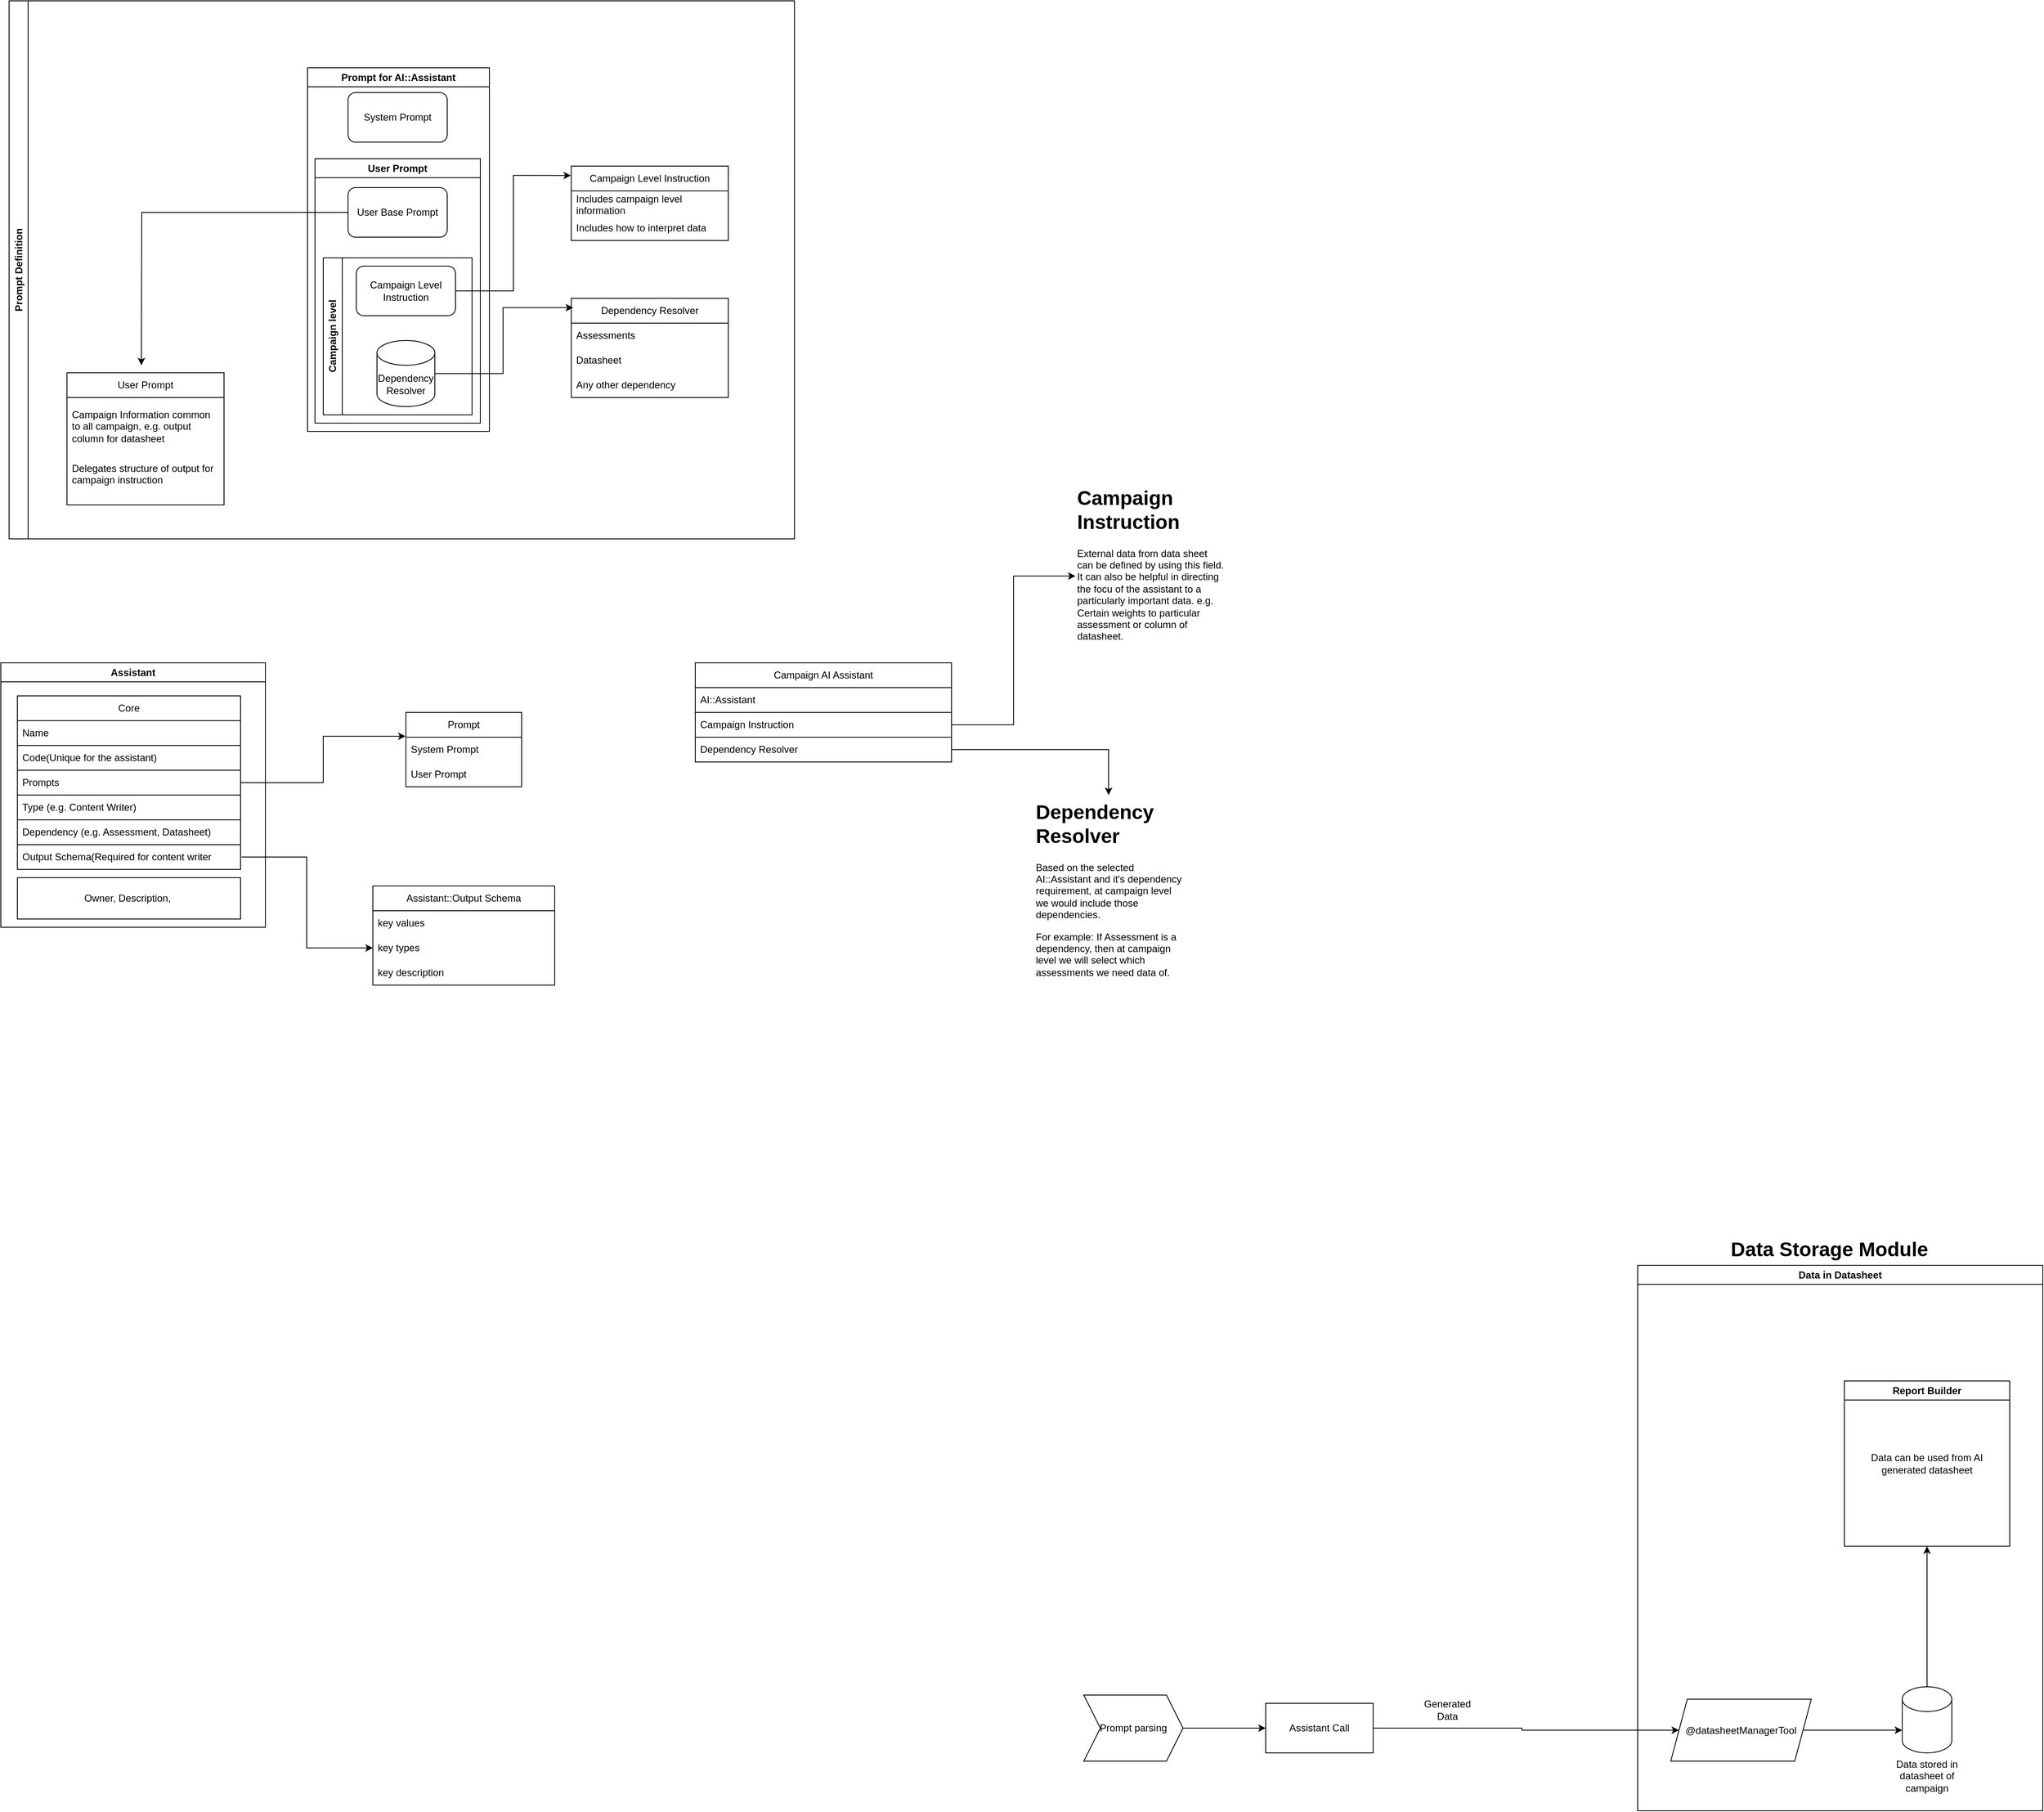 <mxfile version="27.1.6">
  <diagram name="Page-1" id="SSzMfHvwIdfggM3md5LJ">
    <mxGraphModel dx="1851" dy="13253" grid="1" gridSize="10" guides="1" tooltips="1" connect="1" arrows="1" fold="1" page="1" pageScale="1" pageWidth="19200" pageHeight="12000" math="0" shadow="0">
      <root>
        <mxCell id="0" />
        <mxCell id="1" parent="0" />
        <mxCell id="PlvmzQfx7ljTFL7CO23Y-13" style="edgeStyle=orthogonalEdgeStyle;rounded=0;orthogonalLoop=1;jettySize=auto;html=1;exitX=1;exitY=0.5;exitDx=0;exitDy=0;entryX=0;entryY=0.5;entryDx=0;entryDy=0;" parent="1" source="PlvmzQfx7ljTFL7CO23Y-26" target="PlvmzQfx7ljTFL7CO23Y-14" edge="1">
          <mxGeometry relative="1" as="geometry">
            <mxPoint x="1600" y="1229" as="targetPoint" />
            <mxPoint x="1510" y="1229" as="sourcePoint" />
          </mxGeometry>
        </mxCell>
        <mxCell id="PlvmzQfx7ljTFL7CO23Y-16" style="edgeStyle=orthogonalEdgeStyle;rounded=0;orthogonalLoop=1;jettySize=auto;html=1;exitX=1;exitY=0.5;exitDx=0;exitDy=0;entryX=0;entryY=0.5;entryDx=0;entryDy=0;" parent="1" source="PlvmzQfx7ljTFL7CO23Y-14" target="PlvmzQfx7ljTFL7CO23Y-15" edge="1">
          <mxGeometry relative="1" as="geometry" />
        </mxCell>
        <mxCell id="PlvmzQfx7ljTFL7CO23Y-14" value="Assistant Call" style="rounded=0;whiteSpace=wrap;html=1;" parent="1" vertex="1">
          <mxGeometry x="1630" y="1199" width="130" height="60" as="geometry" />
        </mxCell>
        <mxCell id="PlvmzQfx7ljTFL7CO23Y-15" value="@datasheetManagerTool" style="shape=parallelogram;perimeter=parallelogramPerimeter;whiteSpace=wrap;html=1;fixedSize=1;" parent="1" vertex="1">
          <mxGeometry x="2120" y="1194" width="170" height="75" as="geometry" />
        </mxCell>
        <mxCell id="PlvmzQfx7ljTFL7CO23Y-35" style="edgeStyle=orthogonalEdgeStyle;rounded=0;orthogonalLoop=1;jettySize=auto;html=1;exitX=0.5;exitY=0;exitDx=0;exitDy=0;exitPerimeter=0;entryX=0.5;entryY=1;entryDx=0;entryDy=0;" parent="1" source="PlvmzQfx7ljTFL7CO23Y-17" target="PlvmzQfx7ljTFL7CO23Y-33" edge="1">
          <mxGeometry relative="1" as="geometry" />
        </mxCell>
        <mxCell id="PlvmzQfx7ljTFL7CO23Y-17" value="" style="shape=cylinder3;whiteSpace=wrap;html=1;boundedLbl=1;backgroundOutline=1;size=15;" parent="1" vertex="1">
          <mxGeometry x="2400" y="1179" width="60" height="80" as="geometry" />
        </mxCell>
        <mxCell id="PlvmzQfx7ljTFL7CO23Y-18" style="edgeStyle=orthogonalEdgeStyle;rounded=0;orthogonalLoop=1;jettySize=auto;html=1;exitX=1;exitY=0.5;exitDx=0;exitDy=0;entryX=0;entryY=0;entryDx=0;entryDy=52.5;entryPerimeter=0;" parent="1" source="PlvmzQfx7ljTFL7CO23Y-15" target="PlvmzQfx7ljTFL7CO23Y-17" edge="1">
          <mxGeometry relative="1" as="geometry" />
        </mxCell>
        <mxCell id="PlvmzQfx7ljTFL7CO23Y-20" value="Campaign Level Instruction" style="swimlane;fontStyle=0;childLayout=stackLayout;horizontal=1;startSize=30;horizontalStack=0;resizeParent=1;resizeParentMax=0;resizeLast=0;collapsible=1;marginBottom=0;whiteSpace=wrap;html=1;" parent="1" vertex="1">
          <mxGeometry x="790" y="-661" width="190" height="90" as="geometry" />
        </mxCell>
        <mxCell id="PlvmzQfx7ljTFL7CO23Y-21" value="Includes campaign level information" style="text;strokeColor=none;fillColor=none;align=left;verticalAlign=middle;spacingLeft=4;spacingRight=4;overflow=hidden;points=[[0,0.5],[1,0.5]];portConstraint=eastwest;rotatable=0;whiteSpace=wrap;html=1;" parent="PlvmzQfx7ljTFL7CO23Y-20" vertex="1">
          <mxGeometry y="30" width="190" height="30" as="geometry" />
        </mxCell>
        <mxCell id="PlvmzQfx7ljTFL7CO23Y-23" value="Includes how to interpret data" style="text;strokeColor=none;fillColor=none;align=left;verticalAlign=middle;spacingLeft=4;spacingRight=4;overflow=hidden;points=[[0,0.5],[1,0.5]];portConstraint=eastwest;rotatable=0;whiteSpace=wrap;html=1;" parent="PlvmzQfx7ljTFL7CO23Y-20" vertex="1">
          <mxGeometry y="60" width="190" height="30" as="geometry" />
        </mxCell>
        <mxCell id="PlvmzQfx7ljTFL7CO23Y-26" value="Prompt parsing" style="shape=step;perimeter=stepPerimeter;whiteSpace=wrap;html=1;fixedSize=1;" parent="1" vertex="1">
          <mxGeometry x="1410" y="1189" width="120" height="80" as="geometry" />
        </mxCell>
        <mxCell id="PlvmzQfx7ljTFL7CO23Y-27" value="Dependency Resolver" style="swimlane;fontStyle=0;childLayout=stackLayout;horizontal=1;startSize=30;horizontalStack=0;resizeParent=1;resizeParentMax=0;resizeLast=0;collapsible=1;marginBottom=0;whiteSpace=wrap;html=1;" parent="1" vertex="1">
          <mxGeometry x="790" y="-501" width="190" height="120" as="geometry" />
        </mxCell>
        <mxCell id="PlvmzQfx7ljTFL7CO23Y-28" value="Assessments" style="text;strokeColor=none;fillColor=none;align=left;verticalAlign=middle;spacingLeft=4;spacingRight=4;overflow=hidden;points=[[0,0.5],[1,0.5]];portConstraint=eastwest;rotatable=0;whiteSpace=wrap;html=1;" parent="PlvmzQfx7ljTFL7CO23Y-27" vertex="1">
          <mxGeometry y="30" width="190" height="30" as="geometry" />
        </mxCell>
        <mxCell id="PlvmzQfx7ljTFL7CO23Y-29" value="Datasheet" style="text;strokeColor=none;fillColor=none;align=left;verticalAlign=middle;spacingLeft=4;spacingRight=4;overflow=hidden;points=[[0,0.5],[1,0.5]];portConstraint=eastwest;rotatable=0;whiteSpace=wrap;html=1;" parent="PlvmzQfx7ljTFL7CO23Y-27" vertex="1">
          <mxGeometry y="60" width="190" height="30" as="geometry" />
        </mxCell>
        <mxCell id="PlvmzQfx7ljTFL7CO23Y-30" value="Any other dependency" style="text;strokeColor=none;fillColor=none;align=left;verticalAlign=middle;spacingLeft=4;spacingRight=4;overflow=hidden;points=[[0,0.5],[1,0.5]];portConstraint=eastwest;rotatable=0;whiteSpace=wrap;html=1;" parent="PlvmzQfx7ljTFL7CO23Y-27" vertex="1">
          <mxGeometry y="90" width="190" height="30" as="geometry" />
        </mxCell>
        <mxCell id="PlvmzQfx7ljTFL7CO23Y-33" value="Report Builder" style="swimlane;whiteSpace=wrap;html=1;" parent="1" vertex="1">
          <mxGeometry x="2330" y="809" width="200" height="200" as="geometry" />
        </mxCell>
        <mxCell id="PlvmzQfx7ljTFL7CO23Y-34" value="Data can be used from AI generated datasheet" style="text;html=1;align=center;verticalAlign=middle;whiteSpace=wrap;rounded=0;" parent="PlvmzQfx7ljTFL7CO23Y-33" vertex="1">
          <mxGeometry x="15" y="35" width="170" height="130" as="geometry" />
        </mxCell>
        <mxCell id="CMrl497mcLFZJ8g_c2Jp-1" value="User Prompt" style="swimlane;fontStyle=0;childLayout=stackLayout;horizontal=1;startSize=30;horizontalStack=0;resizeParent=1;resizeParentMax=0;resizeLast=0;collapsible=1;marginBottom=0;whiteSpace=wrap;html=1;" parent="1" vertex="1">
          <mxGeometry x="180" y="-411" width="190" height="160" as="geometry" />
        </mxCell>
        <mxCell id="CMrl497mcLFZJ8g_c2Jp-2" value="Campaign Information common to all campaign, e.g. output column for datasheet" style="text;strokeColor=none;fillColor=none;align=left;verticalAlign=middle;spacingLeft=4;spacingRight=4;overflow=hidden;points=[[0,0.5],[1,0.5]];portConstraint=eastwest;rotatable=0;whiteSpace=wrap;html=1;" parent="CMrl497mcLFZJ8g_c2Jp-1" vertex="1">
          <mxGeometry y="30" width="190" height="70" as="geometry" />
        </mxCell>
        <mxCell id="CMrl497mcLFZJ8g_c2Jp-3" value="Delegates structure of output for campaign instruction&lt;div&gt;&lt;br&gt;&lt;/div&gt;" style="text;strokeColor=none;fillColor=none;align=left;verticalAlign=middle;spacingLeft=4;spacingRight=4;overflow=hidden;points=[[0,0.5],[1,0.5]];portConstraint=eastwest;rotatable=0;whiteSpace=wrap;html=1;" parent="CMrl497mcLFZJ8g_c2Jp-1" vertex="1">
          <mxGeometry y="100" width="190" height="60" as="geometry" />
        </mxCell>
        <mxCell id="CMrl497mcLFZJ8g_c2Jp-5" value="Generated Data" style="text;html=1;align=center;verticalAlign=middle;whiteSpace=wrap;rounded=0;" parent="1" vertex="1">
          <mxGeometry x="1820" y="1191.5" width="60" height="30" as="geometry" />
        </mxCell>
        <mxCell id="2Rf-Foa6_MN_TzK8YG6o-1" value="Data in Datasheet" style="swimlane;whiteSpace=wrap;html=1;" parent="1" vertex="1">
          <mxGeometry x="2080" y="669" width="490" height="660" as="geometry" />
        </mxCell>
        <mxCell id="PlvmzQfx7ljTFL7CO23Y-19" value="Data stored in datasheet of campaign&lt;div&gt;&lt;br&gt;&lt;/div&gt;" style="text;html=1;align=center;verticalAlign=middle;whiteSpace=wrap;rounded=0;" parent="2Rf-Foa6_MN_TzK8YG6o-1" vertex="1">
          <mxGeometry x="295" y="600" width="110" height="50" as="geometry" />
        </mxCell>
        <mxCell id="2Rf-Foa6_MN_TzK8YG6o-3" value="&lt;b&gt;&lt;font style=&quot;font-size: 24px;&quot;&gt;Data Storage Module&lt;/font&gt;&lt;/b&gt;" style="text;html=1;align=center;verticalAlign=middle;whiteSpace=wrap;rounded=0;" parent="1" vertex="1">
          <mxGeometry x="2162.5" y="640" width="297.5" height="19" as="geometry" />
        </mxCell>
        <mxCell id="bE3iOkApcKu_SPNstHbB-1" value="Assistant" style="swimlane;whiteSpace=wrap;html=1;" vertex="1" parent="1">
          <mxGeometry x="100" y="-60" width="320" height="320" as="geometry" />
        </mxCell>
        <mxCell id="bE3iOkApcKu_SPNstHbB-2" value="Core" style="swimlane;fontStyle=0;childLayout=stackLayout;horizontal=1;startSize=30;horizontalStack=0;resizeParent=1;resizeParentMax=0;resizeLast=0;collapsible=1;marginBottom=0;whiteSpace=wrap;html=1;" vertex="1" parent="bE3iOkApcKu_SPNstHbB-1">
          <mxGeometry x="20" y="40" width="270" height="210" as="geometry" />
        </mxCell>
        <mxCell id="bE3iOkApcKu_SPNstHbB-3" value="Name" style="text;strokeColor=none;fillColor=none;align=left;verticalAlign=middle;spacingLeft=4;spacingRight=4;overflow=hidden;points=[[0,0.5],[1,0.5]];portConstraint=eastwest;rotatable=0;whiteSpace=wrap;html=1;" vertex="1" parent="bE3iOkApcKu_SPNstHbB-2">
          <mxGeometry y="30" width="270" height="30" as="geometry" />
        </mxCell>
        <mxCell id="bE3iOkApcKu_SPNstHbB-4" value="Code(Unique for the assistant)" style="text;strokeColor=default;fillColor=none;align=left;verticalAlign=middle;spacingLeft=4;spacingRight=4;overflow=hidden;points=[[0,0.5],[1,0.5]];portConstraint=eastwest;rotatable=0;whiteSpace=wrap;html=1;" vertex="1" parent="bE3iOkApcKu_SPNstHbB-2">
          <mxGeometry y="60" width="270" height="30" as="geometry" />
        </mxCell>
        <mxCell id="bE3iOkApcKu_SPNstHbB-5" value="Prompts" style="text;strokeColor=default;fillColor=none;align=left;verticalAlign=middle;spacingLeft=4;spacingRight=4;overflow=hidden;points=[[0,0.5],[1,0.5]];portConstraint=eastwest;rotatable=0;whiteSpace=wrap;html=1;" vertex="1" parent="bE3iOkApcKu_SPNstHbB-2">
          <mxGeometry y="90" width="270" height="30" as="geometry" />
        </mxCell>
        <mxCell id="bE3iOkApcKu_SPNstHbB-6" value="Type (e.g. Content Writer)" style="text;strokeColor=default;fillColor=none;align=left;verticalAlign=middle;spacingLeft=4;spacingRight=4;overflow=hidden;points=[[0,0.5],[1,0.5]];portConstraint=eastwest;rotatable=0;whiteSpace=wrap;html=1;" vertex="1" parent="bE3iOkApcKu_SPNstHbB-2">
          <mxGeometry y="120" width="270" height="30" as="geometry" />
        </mxCell>
        <mxCell id="bE3iOkApcKu_SPNstHbB-7" value="Dependency (e.g. Assessment, Datasheet)" style="text;strokeColor=default;fillColor=none;align=left;verticalAlign=middle;spacingLeft=4;spacingRight=4;overflow=hidden;points=[[0,0.5],[1,0.5]];portConstraint=eastwest;rotatable=0;whiteSpace=wrap;html=1;" vertex="1" parent="bE3iOkApcKu_SPNstHbB-2">
          <mxGeometry y="150" width="270" height="30" as="geometry" />
        </mxCell>
        <mxCell id="bE3iOkApcKu_SPNstHbB-8" value="Output Schema(Required for content writer" style="text;strokeColor=default;fillColor=none;align=left;verticalAlign=middle;spacingLeft=4;spacingRight=4;overflow=hidden;points=[[0,0.5],[1,0.5]];portConstraint=eastwest;rotatable=0;whiteSpace=wrap;html=1;perimeterSpacing=1;rounded=0;" vertex="1" parent="bE3iOkApcKu_SPNstHbB-2">
          <mxGeometry y="180" width="270" height="30" as="geometry" />
        </mxCell>
        <mxCell id="bE3iOkApcKu_SPNstHbB-20" value="" style="rounded=0;whiteSpace=wrap;html=1;" vertex="1" parent="bE3iOkApcKu_SPNstHbB-1">
          <mxGeometry x="20" y="260" width="270" height="50" as="geometry" />
        </mxCell>
        <mxCell id="bE3iOkApcKu_SPNstHbB-21" value="Owner, Description,&amp;nbsp;" style="text;html=1;align=center;verticalAlign=middle;whiteSpace=wrap;rounded=0;" vertex="1" parent="bE3iOkApcKu_SPNstHbB-1">
          <mxGeometry x="30" y="270" width="250" height="30" as="geometry" />
        </mxCell>
        <mxCell id="bE3iOkApcKu_SPNstHbB-9" value="Assistant::Output Schema" style="swimlane;fontStyle=0;childLayout=stackLayout;horizontal=1;startSize=30;horizontalStack=0;resizeParent=1;resizeParentMax=0;resizeLast=0;collapsible=1;marginBottom=0;whiteSpace=wrap;html=1;" vertex="1" parent="1">
          <mxGeometry x="550" y="210" width="220" height="120" as="geometry" />
        </mxCell>
        <mxCell id="bE3iOkApcKu_SPNstHbB-10" value="key values" style="text;strokeColor=none;fillColor=none;align=left;verticalAlign=middle;spacingLeft=4;spacingRight=4;overflow=hidden;points=[[0,0.5],[1,0.5]];portConstraint=eastwest;rotatable=0;whiteSpace=wrap;html=1;" vertex="1" parent="bE3iOkApcKu_SPNstHbB-9">
          <mxGeometry y="30" width="220" height="30" as="geometry" />
        </mxCell>
        <mxCell id="bE3iOkApcKu_SPNstHbB-11" value="key types" style="text;strokeColor=none;fillColor=none;align=left;verticalAlign=middle;spacingLeft=4;spacingRight=4;overflow=hidden;points=[[0,0.5],[1,0.5]];portConstraint=eastwest;rotatable=0;whiteSpace=wrap;html=1;" vertex="1" parent="bE3iOkApcKu_SPNstHbB-9">
          <mxGeometry y="60" width="220" height="30" as="geometry" />
        </mxCell>
        <mxCell id="bE3iOkApcKu_SPNstHbB-12" value="key description" style="text;strokeColor=none;fillColor=none;align=left;verticalAlign=middle;spacingLeft=4;spacingRight=4;overflow=hidden;points=[[0,0.5],[1,0.5]];portConstraint=eastwest;rotatable=0;whiteSpace=wrap;html=1;" vertex="1" parent="bE3iOkApcKu_SPNstHbB-9">
          <mxGeometry y="90" width="220" height="30" as="geometry" />
        </mxCell>
        <mxCell id="bE3iOkApcKu_SPNstHbB-13" style="edgeStyle=orthogonalEdgeStyle;rounded=0;orthogonalLoop=1;jettySize=auto;html=1;exitX=1;exitY=0.5;exitDx=0;exitDy=0;entryX=0;entryY=0.5;entryDx=0;entryDy=0;" edge="1" parent="1" source="bE3iOkApcKu_SPNstHbB-8" target="bE3iOkApcKu_SPNstHbB-11">
          <mxGeometry relative="1" as="geometry" />
        </mxCell>
        <mxCell id="bE3iOkApcKu_SPNstHbB-15" style="edgeStyle=orthogonalEdgeStyle;rounded=0;orthogonalLoop=1;jettySize=auto;html=1;exitX=1;exitY=0.5;exitDx=0;exitDy=0;entryX=-0.003;entryY=-0.038;entryDx=0;entryDy=0;entryPerimeter=0;" edge="1" parent="1" source="bE3iOkApcKu_SPNstHbB-5" target="bE3iOkApcKu_SPNstHbB-48">
          <mxGeometry relative="1" as="geometry">
            <mxPoint x="560" y="10" as="targetPoint" />
          </mxGeometry>
        </mxCell>
        <mxCell id="bE3iOkApcKu_SPNstHbB-16" value="Campaign AI Assistant" style="swimlane;fontStyle=0;childLayout=stackLayout;horizontal=1;startSize=30;horizontalStack=0;resizeParent=1;resizeParentMax=0;resizeLast=0;collapsible=1;marginBottom=0;whiteSpace=wrap;html=1;" vertex="1" parent="1">
          <mxGeometry x="940" y="-60" width="310" height="120" as="geometry" />
        </mxCell>
        <mxCell id="bE3iOkApcKu_SPNstHbB-18" value="AI::Assistant" style="text;strokeColor=none;fillColor=none;align=left;verticalAlign=middle;spacingLeft=4;spacingRight=4;overflow=hidden;points=[[0,0.5],[1,0.5]];portConstraint=eastwest;rotatable=0;whiteSpace=wrap;html=1;" vertex="1" parent="bE3iOkApcKu_SPNstHbB-16">
          <mxGeometry y="30" width="310" height="30" as="geometry" />
        </mxCell>
        <mxCell id="bE3iOkApcKu_SPNstHbB-19" value="Campaign Instruction" style="text;strokeColor=default;fillColor=none;align=left;verticalAlign=middle;spacingLeft=4;spacingRight=4;overflow=hidden;points=[[0,0.5],[1,0.5]];portConstraint=eastwest;rotatable=0;whiteSpace=wrap;html=1;" vertex="1" parent="bE3iOkApcKu_SPNstHbB-16">
          <mxGeometry y="60" width="310" height="30" as="geometry" />
        </mxCell>
        <mxCell id="bE3iOkApcKu_SPNstHbB-24" value="Dependency Resolver" style="text;strokeColor=none;fillColor=none;align=left;verticalAlign=middle;spacingLeft=4;spacingRight=4;overflow=hidden;points=[[0,0.5],[1,0.5]];portConstraint=eastwest;rotatable=0;whiteSpace=wrap;html=1;" vertex="1" parent="bE3iOkApcKu_SPNstHbB-16">
          <mxGeometry y="90" width="310" height="30" as="geometry" />
        </mxCell>
        <mxCell id="bE3iOkApcKu_SPNstHbB-32" value="Prompt for AI::Assistant" style="swimlane;whiteSpace=wrap;html=1;" vertex="1" parent="1">
          <mxGeometry x="471" y="-780" width="220" height="440" as="geometry" />
        </mxCell>
        <mxCell id="bE3iOkApcKu_SPNstHbB-33" value="System Prompt" style="rounded=1;whiteSpace=wrap;html=1;" vertex="1" parent="bE3iOkApcKu_SPNstHbB-32">
          <mxGeometry x="49" y="30" width="120" height="60" as="geometry" />
        </mxCell>
        <mxCell id="bE3iOkApcKu_SPNstHbB-41" style="edgeStyle=orthogonalEdgeStyle;rounded=0;orthogonalLoop=1;jettySize=auto;html=1;exitX=0;exitY=0.5;exitDx=0;exitDy=0;" edge="1" parent="bE3iOkApcKu_SPNstHbB-32" source="bE3iOkApcKu_SPNstHbB-34">
          <mxGeometry relative="1" as="geometry">
            <mxPoint x="-201" y="360" as="targetPoint" />
          </mxGeometry>
        </mxCell>
        <mxCell id="bE3iOkApcKu_SPNstHbB-34" value="User Base Prompt" style="rounded=1;whiteSpace=wrap;html=1;" vertex="1" parent="bE3iOkApcKu_SPNstHbB-32">
          <mxGeometry x="49" y="145" width="120" height="60" as="geometry" />
        </mxCell>
        <mxCell id="bE3iOkApcKu_SPNstHbB-35" value="Campaign level" style="swimlane;horizontal=0;whiteSpace=wrap;html=1;" vertex="1" parent="bE3iOkApcKu_SPNstHbB-32">
          <mxGeometry x="19" y="230" width="180" height="190" as="geometry" />
        </mxCell>
        <mxCell id="bE3iOkApcKu_SPNstHbB-36" value="Campaign Level Instruction" style="rounded=1;whiteSpace=wrap;html=1;" vertex="1" parent="bE3iOkApcKu_SPNstHbB-35">
          <mxGeometry x="40" y="10" width="120" height="60" as="geometry" />
        </mxCell>
        <mxCell id="bE3iOkApcKu_SPNstHbB-37" style="edgeStyle=orthogonalEdgeStyle;rounded=0;orthogonalLoop=1;jettySize=auto;html=1;exitX=1;exitY=0;exitDx=0;exitDy=0;" edge="1" parent="bE3iOkApcKu_SPNstHbB-32" source="bE3iOkApcKu_SPNstHbB-38">
          <mxGeometry relative="1" as="geometry">
            <mxPoint x="209.069" y="110" as="targetPoint" />
          </mxGeometry>
        </mxCell>
        <mxCell id="bE3iOkApcKu_SPNstHbB-38" value="User Prompt" style="swimlane;whiteSpace=wrap;html=1;" vertex="1" parent="bE3iOkApcKu_SPNstHbB-32">
          <mxGeometry x="9" y="110" width="200" height="320" as="geometry" />
        </mxCell>
        <mxCell id="bE3iOkApcKu_SPNstHbB-39" value="Dependency Resolver" style="shape=cylinder3;whiteSpace=wrap;html=1;boundedLbl=1;backgroundOutline=1;size=15;" vertex="1" parent="bE3iOkApcKu_SPNstHbB-38">
          <mxGeometry x="75" y="220" width="70" height="80" as="geometry" />
        </mxCell>
        <mxCell id="bE3iOkApcKu_SPNstHbB-42" style="edgeStyle=orthogonalEdgeStyle;rounded=0;orthogonalLoop=1;jettySize=auto;html=1;exitX=1;exitY=0.5;exitDx=0;exitDy=0;entryX=-0.002;entryY=0.126;entryDx=0;entryDy=0;entryPerimeter=0;" edge="1" parent="1" source="bE3iOkApcKu_SPNstHbB-36" target="PlvmzQfx7ljTFL7CO23Y-20">
          <mxGeometry relative="1" as="geometry" />
        </mxCell>
        <mxCell id="bE3iOkApcKu_SPNstHbB-43" style="edgeStyle=orthogonalEdgeStyle;rounded=0;orthogonalLoop=1;jettySize=auto;html=1;exitX=1;exitY=0.5;exitDx=0;exitDy=0;exitPerimeter=0;entryX=0.012;entryY=0.094;entryDx=0;entryDy=0;entryPerimeter=0;" edge="1" parent="1" source="bE3iOkApcKu_SPNstHbB-39" target="PlvmzQfx7ljTFL7CO23Y-27">
          <mxGeometry relative="1" as="geometry" />
        </mxCell>
        <mxCell id="bE3iOkApcKu_SPNstHbB-45" value="&lt;h1 style=&quot;margin-top: 0px;&quot;&gt;Dependency Resolver&lt;/h1&gt;&lt;p&gt;Based on the selected AI::Assistant and it&#39;s dependency requirement, at campaign level we would include those dependencies.&lt;/p&gt;&lt;p&gt;For example: If Assessment is a dependency, then at campaign level we will select which assessments we need data of.&lt;/p&gt;" style="text;html=1;whiteSpace=wrap;overflow=hidden;rounded=0;" vertex="1" parent="1">
          <mxGeometry x="1350" y="100" width="180" height="230" as="geometry" />
        </mxCell>
        <mxCell id="bE3iOkApcKu_SPNstHbB-46" style="edgeStyle=orthogonalEdgeStyle;rounded=0;orthogonalLoop=1;jettySize=auto;html=1;exitX=1;exitY=0.5;exitDx=0;exitDy=0;" edge="1" parent="1" source="bE3iOkApcKu_SPNstHbB-24" target="bE3iOkApcKu_SPNstHbB-45">
          <mxGeometry relative="1" as="geometry" />
        </mxCell>
        <mxCell id="bE3iOkApcKu_SPNstHbB-47" value="Prompt" style="swimlane;fontStyle=0;childLayout=stackLayout;horizontal=1;startSize=30;horizontalStack=0;resizeParent=1;resizeParentMax=0;resizeLast=0;collapsible=1;marginBottom=0;whiteSpace=wrap;html=1;" vertex="1" parent="1">
          <mxGeometry x="590" width="140" height="90" as="geometry" />
        </mxCell>
        <mxCell id="bE3iOkApcKu_SPNstHbB-48" value="System Prompt" style="text;strokeColor=none;fillColor=none;align=left;verticalAlign=middle;spacingLeft=4;spacingRight=4;overflow=hidden;points=[[0,0.5],[1,0.5]];portConstraint=eastwest;rotatable=0;whiteSpace=wrap;html=1;" vertex="1" parent="bE3iOkApcKu_SPNstHbB-47">
          <mxGeometry y="30" width="140" height="30" as="geometry" />
        </mxCell>
        <mxCell id="bE3iOkApcKu_SPNstHbB-49" value="User Prompt" style="text;strokeColor=none;fillColor=none;align=left;verticalAlign=middle;spacingLeft=4;spacingRight=4;overflow=hidden;points=[[0,0.5],[1,0.5]];portConstraint=eastwest;rotatable=0;whiteSpace=wrap;html=1;" vertex="1" parent="bE3iOkApcKu_SPNstHbB-47">
          <mxGeometry y="60" width="140" height="30" as="geometry" />
        </mxCell>
        <mxCell id="bE3iOkApcKu_SPNstHbB-51" value="&lt;h1 style=&quot;margin-top: 0px;&quot;&gt;Campaign Instruction&lt;/h1&gt;&lt;p&gt;External data from data sheet can be defined by using this field. It can also be helpful in directing the focu of the assistant to a particularly important data. e.g. Certain weights to particular assessment or column of datasheet.&lt;/p&gt;" style="text;html=1;whiteSpace=wrap;overflow=hidden;rounded=0;" vertex="1" parent="1">
          <mxGeometry x="1400" y="-280" width="180" height="230" as="geometry" />
        </mxCell>
        <mxCell id="bE3iOkApcKu_SPNstHbB-52" style="edgeStyle=orthogonalEdgeStyle;rounded=0;orthogonalLoop=1;jettySize=auto;html=1;exitX=1;exitY=0.5;exitDx=0;exitDy=0;entryX=0;entryY=0.5;entryDx=0;entryDy=0;" edge="1" parent="1" source="bE3iOkApcKu_SPNstHbB-19" target="bE3iOkApcKu_SPNstHbB-51">
          <mxGeometry relative="1" as="geometry" />
        </mxCell>
        <mxCell id="bE3iOkApcKu_SPNstHbB-53" value="Prompt Definition" style="swimlane;horizontal=0;whiteSpace=wrap;html=1;" vertex="1" parent="1">
          <mxGeometry x="110" y="-861" width="950" height="651" as="geometry" />
        </mxCell>
      </root>
    </mxGraphModel>
  </diagram>
</mxfile>

